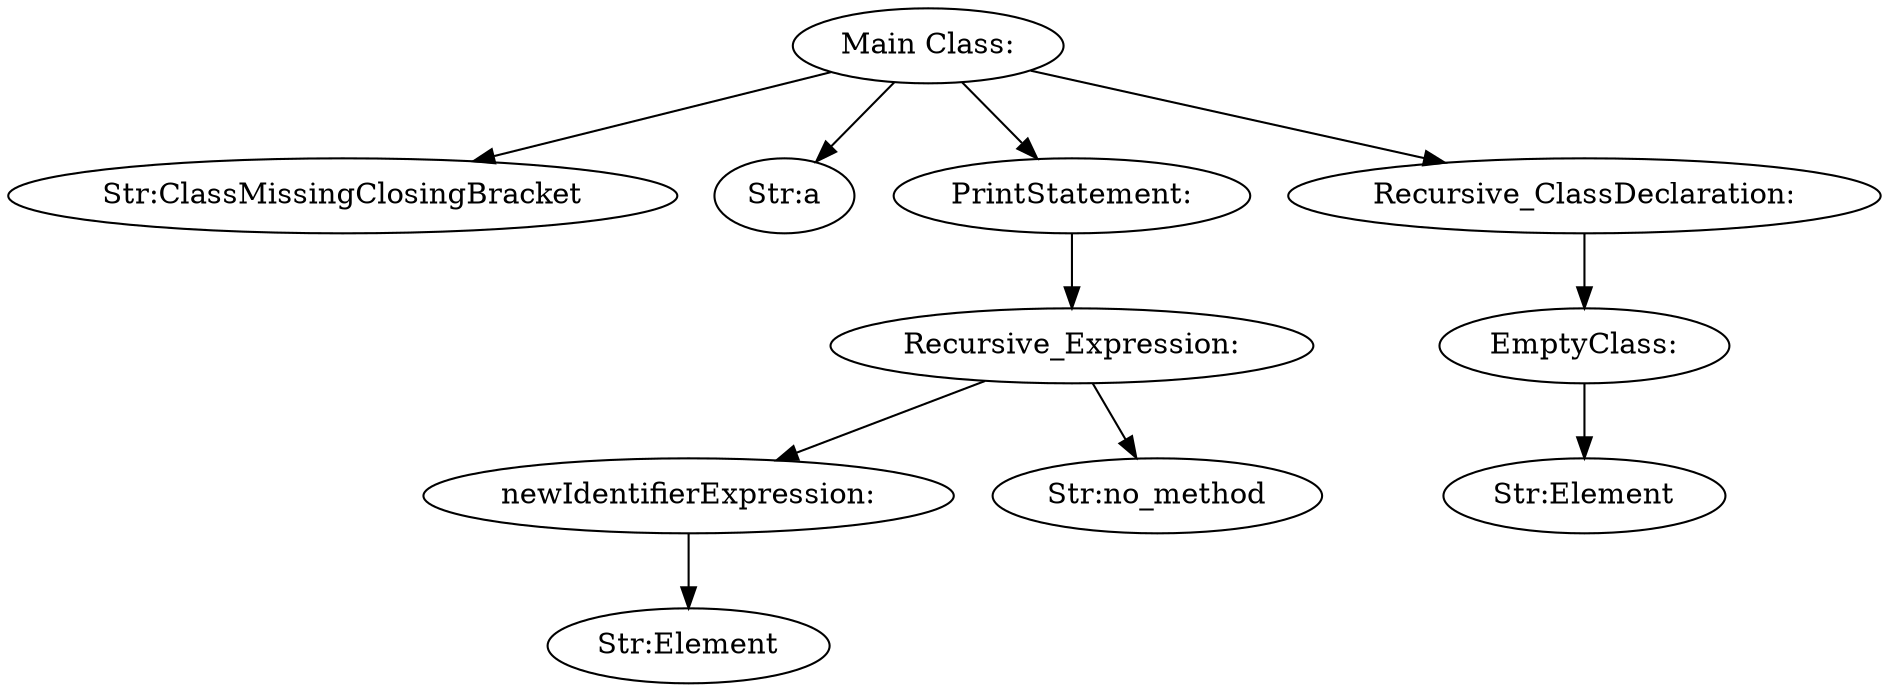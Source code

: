 digraph {
n0 [label="Main Class:"];
n1 [label="Str:ClassMissingClosingBracket"];
n0 -> n1
n2 [label="Str:a"];
n0 -> n2
n3 [label="PrintStatement:"];
n4 [label="Recursive_Expression:"];
n5 [label="newIdentifierExpression:"];
n6 [label="Str:Element"];
n5 -> n6
n4 -> n5
n7 [label="Str:no_method"];
n4 -> n7
n3 -> n4
n0 -> n3
n8 [label="Recursive_ClassDeclaration:"];
n9 [label="EmptyClass:"];
n10 [label="Str:Element"];
n9 -> n10
n8 -> n9
n0 -> n8
}
